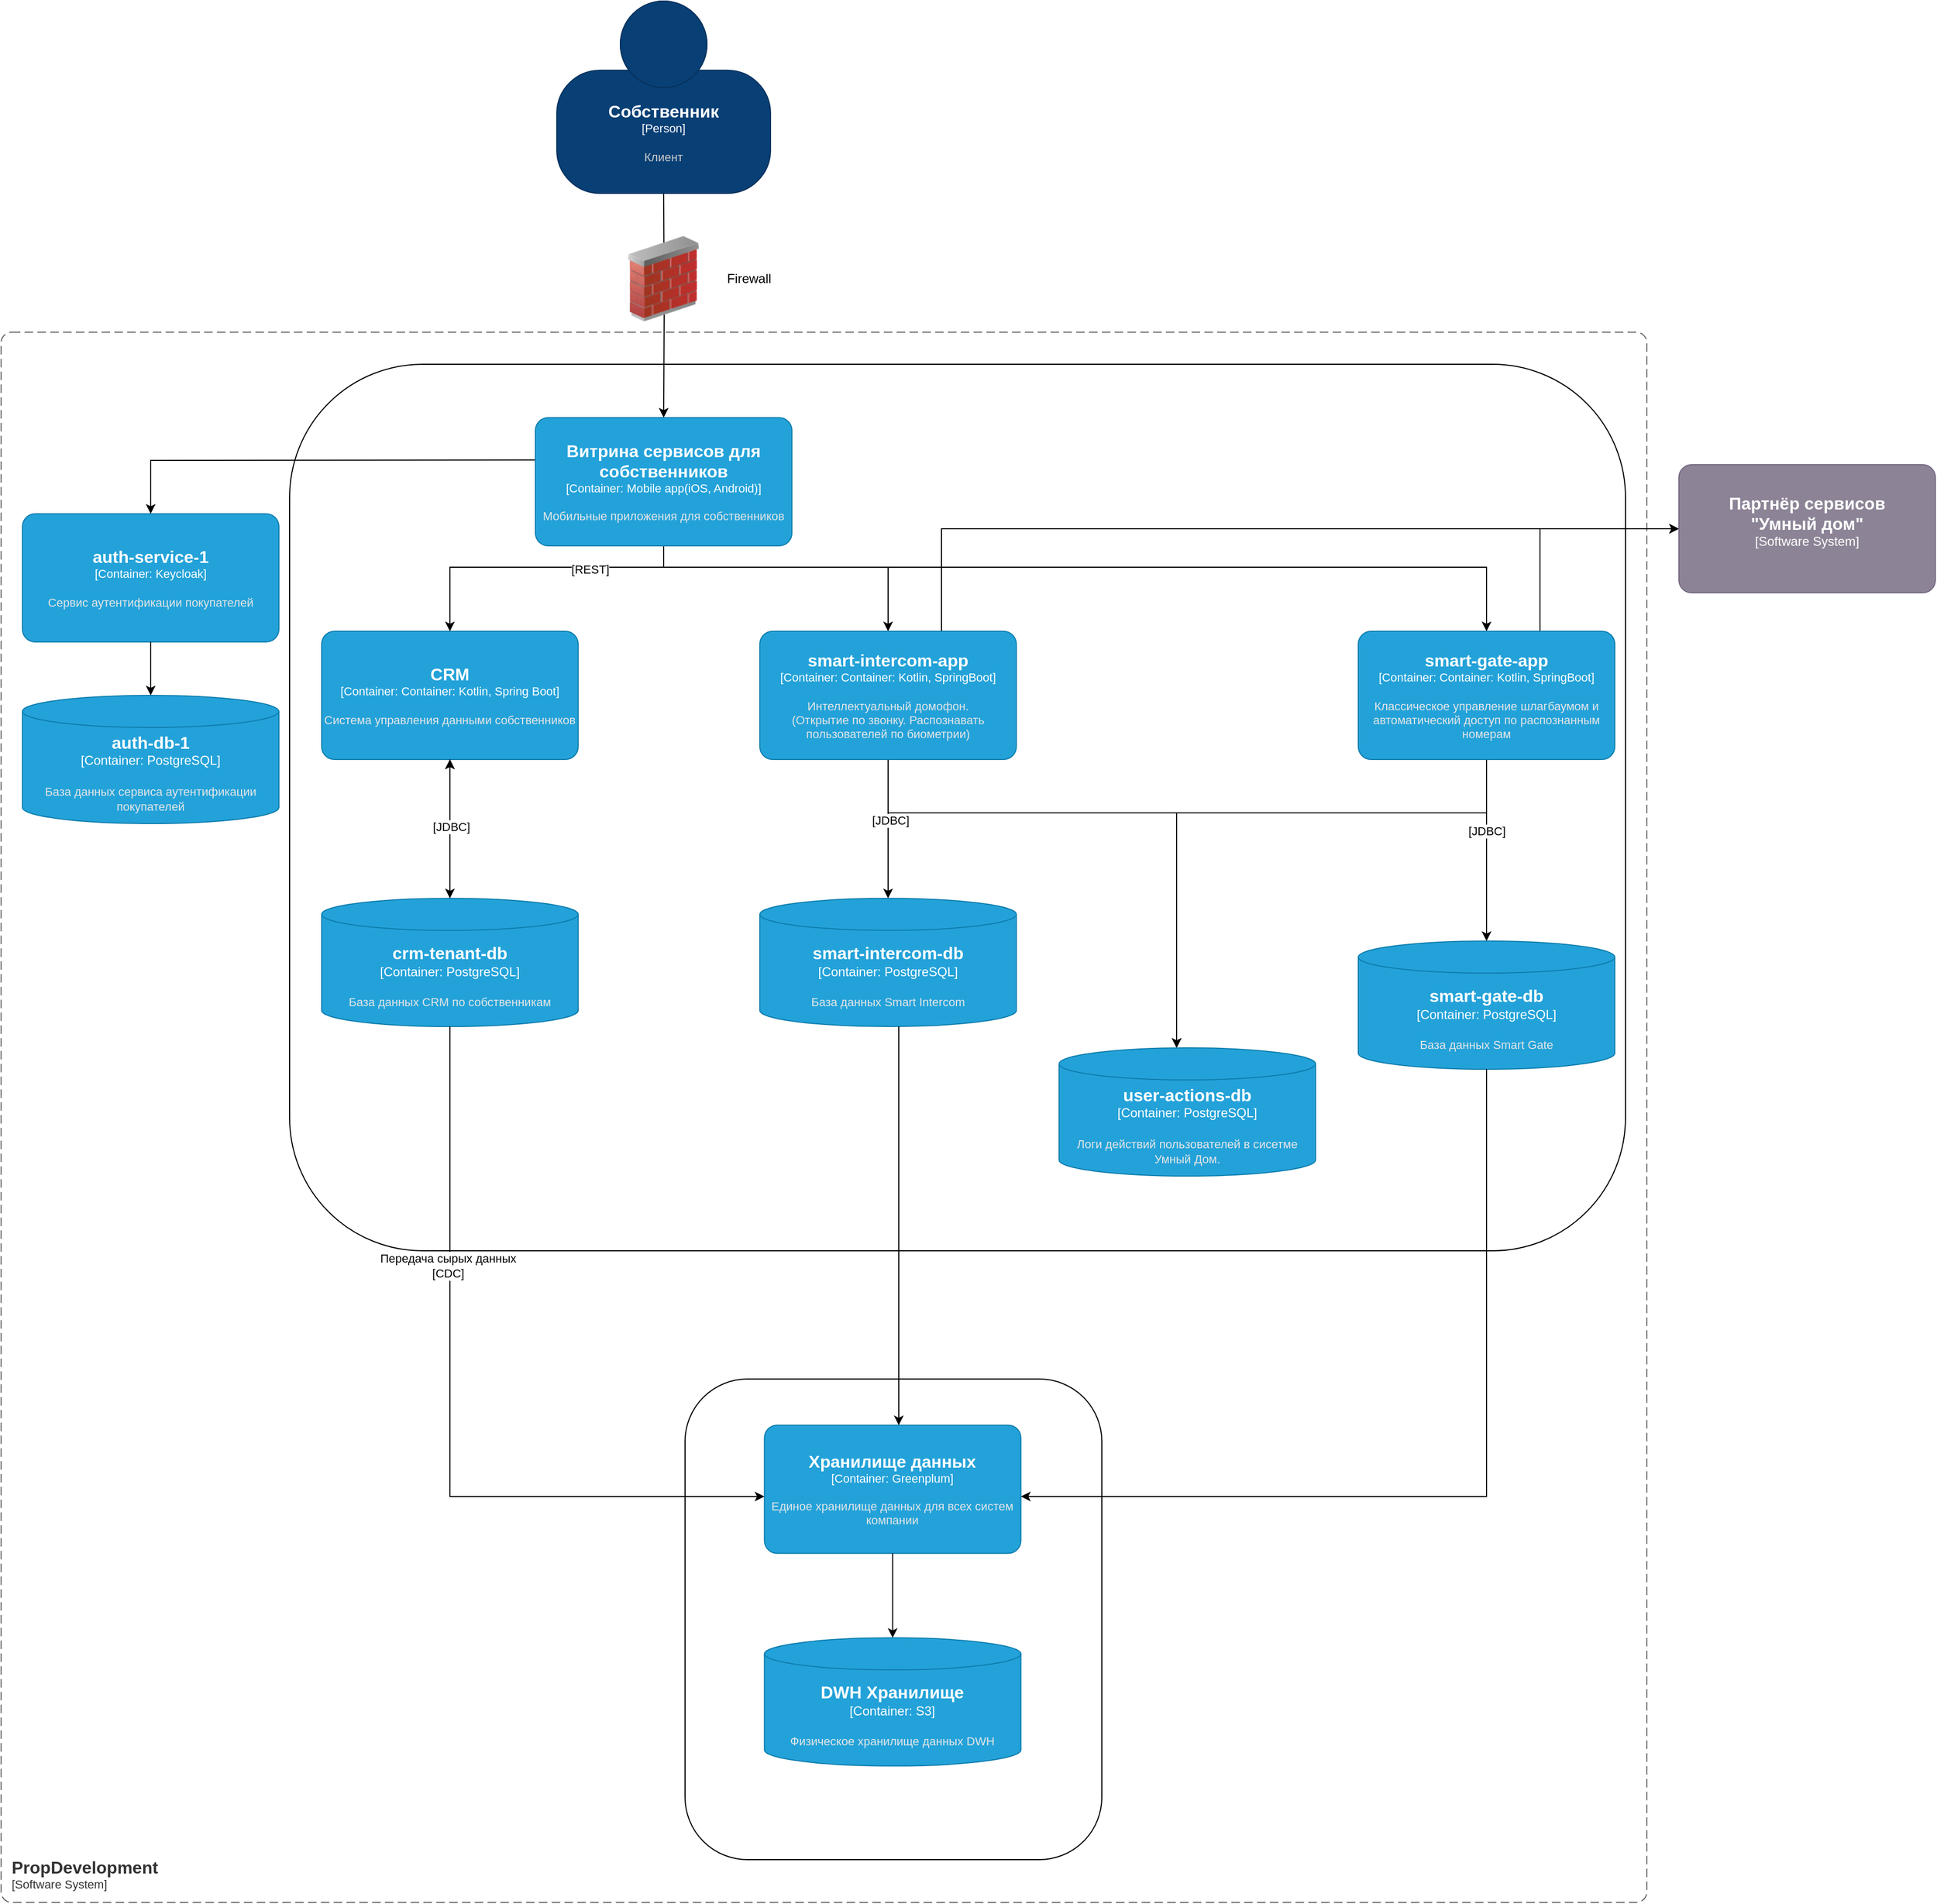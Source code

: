 <?xml version="1.0" encoding="UTF-8"?>
<mxfile version="27.2.0">
  <diagram name="Страница — 1" id="7wpDZ7R7Cqz2rl0AdxME">
    <mxGraphModel dx="2025" dy="1644" grid="1" gridSize="10" guides="1" tooltips="1" connect="1" arrows="1" fold="1" page="1" pageScale="1" pageWidth="827" pageHeight="1169" math="0" shadow="0">
      <root>
        <mxCell id="0" />
        <mxCell id="1" parent="0" />
        <mxCell id="yRMp8iln807b7inEvSOR-3" value="" style="group" vertex="1" connectable="0" parent="1">
          <mxGeometry x="1530" y="1320" width="390" height="450" as="geometry" />
        </mxCell>
        <mxCell id="HwbPbKse9-UZTt6arCgf-4" value="" style="rounded=1;whiteSpace=wrap;html=1;" parent="yRMp8iln807b7inEvSOR-3" vertex="1">
          <mxGeometry width="390" height="450" as="geometry" />
        </mxCell>
        <object placeholders="1" c4Name="Хранилище данных" c4Type="Container" c4Technology="Greenplum" c4Description="Единое хранилище данных для всех систем компании" label="&lt;font style=&quot;font-size: 16px&quot;&gt;&lt;b&gt;%c4Name%&lt;/b&gt;&lt;/font&gt;&lt;div&gt;[%c4Type%: %c4Technology%]&lt;/div&gt;&lt;br&gt;&lt;div&gt;&lt;font style=&quot;font-size: 11px&quot;&gt;&lt;font color=&quot;#E6E6E6&quot;&gt;%c4Description%&lt;/font&gt;&lt;/div&gt;" id="HwbPbKse9-UZTt6arCgf-35">
          <mxCell style="rounded=1;whiteSpace=wrap;html=1;fontSize=11;labelBackgroundColor=none;fillColor=#23A2D9;fontColor=#ffffff;align=center;arcSize=10;strokeColor=#0E7DAD;metaEdit=1;resizable=0;points=[[0.25,0,0],[0.5,0,0],[0.75,0,0],[1,0.25,0],[1,0.5,0],[1,0.75,0],[0.75,1,0],[0.5,1,0],[0.25,1,0],[0,0.75,0],[0,0.5,0],[0,0.25,0]];" parent="yRMp8iln807b7inEvSOR-3" vertex="1">
            <mxGeometry x="74.286" y="43.269" width="240" height="120" as="geometry" />
          </mxCell>
        </object>
        <object placeholders="1" c4Name="DWH Хранилище" c4Type="Container" c4Technology="S3" c4Description="Физическое хранилище данных DWH" label="&lt;font style=&quot;font-size: 16px&quot;&gt;&lt;b&gt;%c4Name%&lt;/b&gt;&lt;/font&gt;&lt;div&gt;[%c4Type%:&amp;nbsp;%c4Technology%]&lt;/div&gt;&lt;br&gt;&lt;div&gt;&lt;font style=&quot;font-size: 11px&quot;&gt;&lt;font color=&quot;#E6E6E6&quot;&gt;%c4Description%&lt;/font&gt;&lt;/div&gt;" id="HwbPbKse9-UZTt6arCgf-36">
          <mxCell style="shape=cylinder3;size=15;whiteSpace=wrap;html=1;boundedLbl=1;rounded=0;labelBackgroundColor=none;fillColor=#23A2D9;fontSize=12;fontColor=#ffffff;align=center;strokeColor=#0E7DAD;metaEdit=1;points=[[0.5,0,0],[1,0.25,0],[1,0.5,0],[1,0.75,0],[0.5,1,0],[0,0.75,0],[0,0.5,0],[0,0.25,0]];resizable=0;" parent="yRMp8iln807b7inEvSOR-3" vertex="1">
            <mxGeometry x="74.286" y="242.308" width="240" height="120" as="geometry" />
          </mxCell>
        </object>
        <mxCell id="HwbPbKse9-UZTt6arCgf-58" style="edgeStyle=orthogonalEdgeStyle;rounded=0;orthogonalLoop=1;jettySize=auto;html=1;entryX=0.5;entryY=0;entryDx=0;entryDy=0;entryPerimeter=0;" parent="yRMp8iln807b7inEvSOR-3" source="HwbPbKse9-UZTt6arCgf-35" target="HwbPbKse9-UZTt6arCgf-36" edge="1">
          <mxGeometry relative="1" as="geometry" />
        </mxCell>
        <mxCell id="HwbPbKse9-UZTt6arCgf-6" value="" style="rounded=1;whiteSpace=wrap;html=1;" parent="1" vertex="1">
          <mxGeometry x="1160" y="370" width="1250" height="830" as="geometry" />
        </mxCell>
        <object placeholders="1" c4Name="CRM" c4Type="Container" c4Technology="Container: Kotlin, Spring Boot" c4Description="Система управления данными собственников" label="&lt;font style=&quot;font-size: 16px&quot;&gt;&lt;b&gt;%c4Name%&lt;/b&gt;&lt;/font&gt;&lt;div&gt;[%c4Type%: %c4Technology%]&lt;/div&gt;&lt;br&gt;&lt;div&gt;&lt;font style=&quot;font-size: 11px&quot;&gt;&lt;font color=&quot;#E6E6E6&quot;&gt;%c4Description%&lt;/font&gt;&lt;/div&gt;" id="HwbPbKse9-UZTt6arCgf-15">
          <mxCell style="rounded=1;whiteSpace=wrap;html=1;fontSize=11;labelBackgroundColor=none;fillColor=#23A2D9;fontColor=#ffffff;align=center;arcSize=10;strokeColor=#0E7DAD;metaEdit=1;resizable=0;points=[[0.25,0,0],[0.5,0,0],[0.75,0,0],[1,0.25,0],[1,0.5,0],[1,0.75,0],[0.75,1,0],[0.5,1,0],[0.25,1,0],[0,0.75,0],[0,0.5,0],[0,0.25,0]];" parent="1" vertex="1">
            <mxGeometry x="1190" y="620" width="240" height="120" as="geometry" />
          </mxCell>
        </object>
        <mxCell id="HwbPbKse9-UZTt6arCgf-118" value="" style="edgeStyle=orthogonalEdgeStyle;rounded=0;orthogonalLoop=1;jettySize=auto;html=1;" parent="1" source="HwbPbKse9-UZTt6arCgf-16" target="HwbPbKse9-UZTt6arCgf-15" edge="1">
          <mxGeometry relative="1" as="geometry" />
        </mxCell>
        <mxCell id="HwbPbKse9-UZTt6arCgf-120" value="" style="edgeStyle=orthogonalEdgeStyle;rounded=0;orthogonalLoop=1;jettySize=auto;html=1;" parent="1" source="HwbPbKse9-UZTt6arCgf-16" target="HwbPbKse9-UZTt6arCgf-15" edge="1">
          <mxGeometry relative="1" as="geometry" />
        </mxCell>
        <object placeholders="1" c4Name="crm-tenant-db" c4Type="Container" c4Technology="PostgreSQL" c4Description="База данных CRM по собственникам" label="&lt;font style=&quot;font-size: 16px&quot;&gt;&lt;b&gt;%c4Name%&lt;/b&gt;&lt;/font&gt;&lt;div&gt;[%c4Type%:&amp;nbsp;%c4Technology%]&lt;/div&gt;&lt;br&gt;&lt;div&gt;&lt;font style=&quot;font-size: 11px&quot;&gt;&lt;font color=&quot;#E6E6E6&quot;&gt;%c4Description%&lt;/font&gt;&lt;/div&gt;" id="HwbPbKse9-UZTt6arCgf-16">
          <mxCell style="shape=cylinder3;size=15;whiteSpace=wrap;html=1;boundedLbl=1;rounded=0;labelBackgroundColor=none;fillColor=#23A2D9;fontSize=12;fontColor=#ffffff;align=center;strokeColor=#0E7DAD;metaEdit=1;points=[[0.5,0,0],[1,0.25,0],[1,0.5,0],[1,0.75,0],[0.5,1,0],[0,0.75,0],[0,0.5,0],[0,0.25,0]];resizable=0;" parent="1" vertex="1">
            <mxGeometry x="1190" y="870" width="240" height="120" as="geometry" />
          </mxCell>
        </object>
        <mxCell id="HwbPbKse9-UZTt6arCgf-19" style="edgeStyle=orthogonalEdgeStyle;rounded=0;orthogonalLoop=1;jettySize=auto;html=1;entryX=0.5;entryY=0;entryDx=0;entryDy=0;entryPerimeter=0;" parent="1" source="HwbPbKse9-UZTt6arCgf-15" target="HwbPbKse9-UZTt6arCgf-16" edge="1">
          <mxGeometry relative="1" as="geometry" />
        </mxCell>
        <mxCell id="HwbPbKse9-UZTt6arCgf-20" value="&lt;div&gt;[JDBC]&lt;/div&gt;" style="edgeLabel;html=1;align=center;verticalAlign=middle;resizable=0;points=[];" parent="HwbPbKse9-UZTt6arCgf-19" connectable="0" vertex="1">
          <mxGeometry x="-0.033" y="1" relative="1" as="geometry">
            <mxPoint as="offset" />
          </mxGeometry>
        </mxCell>
        <mxCell id="HwbPbKse9-UZTt6arCgf-55" style="edgeStyle=orthogonalEdgeStyle;rounded=0;orthogonalLoop=1;jettySize=auto;html=1;" parent="1" source="HwbPbKse9-UZTt6arCgf-16" target="HwbPbKse9-UZTt6arCgf-35" edge="1">
          <mxGeometry relative="1" as="geometry">
            <Array as="points">
              <mxPoint x="1310" y="1430" />
            </Array>
          </mxGeometry>
        </mxCell>
        <mxCell id="HwbPbKse9-UZTt6arCgf-56" value="&lt;div&gt;Передача сырых данных&lt;/div&gt;[CDC]" style="edgeLabel;html=1;align=center;verticalAlign=middle;resizable=0;points=[];" parent="HwbPbKse9-UZTt6arCgf-55" connectable="0" vertex="1">
          <mxGeometry x="-0.392" y="-2" relative="1" as="geometry">
            <mxPoint y="1" as="offset" />
          </mxGeometry>
        </mxCell>
        <mxCell id="HwbPbKse9-UZTt6arCgf-57" style="edgeStyle=orthogonalEdgeStyle;rounded=0;orthogonalLoop=1;jettySize=auto;html=1;entryX=0.5;entryY=0;entryDx=0;entryDy=0;entryPerimeter=0;" parent="1" target="HwbPbKse9-UZTt6arCgf-75" edge="1">
          <mxGeometry relative="1" as="geometry">
            <mxPoint x="1139.92" y="370" as="targetPoint" />
            <mxPoint x="1510" y="210" as="sourcePoint" />
          </mxGeometry>
        </mxCell>
        <object placeholders="1" c4Name="PropDevelopment" c4Type="SystemScopeBoundary" c4Application="Software System" label="&lt;font style=&quot;font-size: 16px&quot;&gt;&lt;b&gt;&lt;div style=&quot;text-align: left&quot;&gt;%c4Name%&lt;/div&gt;&lt;/b&gt;&lt;/font&gt;&lt;div style=&quot;text-align: left&quot;&gt;[%c4Application%]&lt;/div&gt;" id="HwbPbKse9-UZTt6arCgf-61">
          <mxCell style="rounded=1;fontSize=11;whiteSpace=wrap;html=1;dashed=1;arcSize=20;fillColor=none;strokeColor=#666666;fontColor=#333333;labelBackgroundColor=none;align=left;verticalAlign=bottom;labelBorderColor=none;spacingTop=0;spacing=10;dashPattern=8 4;metaEdit=1;rotatable=0;perimeter=rectanglePerimeter;noLabel=0;labelPadding=0;allowArrows=0;connectable=0;expand=0;recursiveResize=0;editable=1;pointerEvents=0;absoluteArcSize=1;points=[[0.25,0,0],[0.5,0,0],[0.75,0,0],[1,0.25,0],[1,0.5,0],[1,0.75,0],[0.75,1,0],[0.5,1,0],[0.25,1,0],[0,0.75,0],[0,0.5,0],[0,0.25,0]];" parent="1" vertex="1">
            <mxGeometry x="890" y="340" width="1540" height="1470" as="geometry" />
          </mxCell>
        </object>
        <object placeholders="1" c4Name="auth-service-1" c4Type="Container" c4Technology="Keycloak" c4Description="Сервис аутентификации покупателей" label="&lt;font style=&quot;font-size: 16px&quot;&gt;&lt;b&gt;%c4Name%&lt;/b&gt;&lt;/font&gt;&lt;div&gt;[%c4Type%: %c4Technology%]&lt;/div&gt;&lt;br&gt;&lt;div&gt;&lt;font style=&quot;font-size: 11px&quot;&gt;&lt;font color=&quot;#E6E6E6&quot;&gt;%c4Description%&lt;/font&gt;&lt;/div&gt;" id="HwbPbKse9-UZTt6arCgf-67">
          <mxCell style="rounded=1;whiteSpace=wrap;html=1;fontSize=11;labelBackgroundColor=none;fillColor=#23A2D9;fontColor=#ffffff;align=center;arcSize=10;strokeColor=#0E7DAD;metaEdit=1;resizable=0;points=[[0.25,0,0],[0.5,0,0],[0.75,0,0],[1,0.25,0],[1,0.5,0],[1,0.75,0],[0.75,1,0],[0.5,1,0],[0.25,1,0],[0,0.75,0],[0,0.5,0],[0,0.25,0]];" parent="1" vertex="1">
            <mxGeometry x="910" y="510" width="240" height="120" as="geometry" />
          </mxCell>
        </object>
        <object placeholders="1" c4Name="auth-db-1" c4Type="Container" c4Technology="PostgreSQL" c4Description="База данных сервиса аутентификации покупателей" label="&lt;font style=&quot;font-size: 16px&quot;&gt;&lt;b&gt;%c4Name%&lt;/b&gt;&lt;/font&gt;&lt;div&gt;[%c4Type%:&amp;nbsp;%c4Technology%]&lt;/div&gt;&lt;br&gt;&lt;div&gt;&lt;font style=&quot;font-size: 11px&quot;&gt;&lt;font color=&quot;#E6E6E6&quot;&gt;%c4Description%&lt;/font&gt;&lt;/div&gt;" id="HwbPbKse9-UZTt6arCgf-70">
          <mxCell style="shape=cylinder3;size=15;whiteSpace=wrap;html=1;boundedLbl=1;rounded=0;labelBackgroundColor=none;fillColor=#23A2D9;fontSize=12;fontColor=#ffffff;align=center;strokeColor=#0E7DAD;metaEdit=1;points=[[0.5,0,0],[1,0.25,0],[1,0.5,0],[1,0.75,0],[0.5,1,0],[0,0.75,0],[0,0.5,0],[0,0.25,0]];resizable=0;" parent="1" vertex="1">
            <mxGeometry x="910" y="680" width="240" height="120" as="geometry" />
          </mxCell>
        </object>
        <mxCell id="HwbPbKse9-UZTt6arCgf-71" style="edgeStyle=orthogonalEdgeStyle;rounded=0;orthogonalLoop=1;jettySize=auto;html=1;entryX=0.5;entryY=0;entryDx=0;entryDy=0;entryPerimeter=0;" parent="1" source="HwbPbKse9-UZTt6arCgf-67" target="HwbPbKse9-UZTt6arCgf-70" edge="1">
          <mxGeometry relative="1" as="geometry" />
        </mxCell>
        <mxCell id="HwbPbKse9-UZTt6arCgf-72" style="edgeStyle=orthogonalEdgeStyle;rounded=0;orthogonalLoop=1;jettySize=auto;html=1;exitX=0.005;exitY=0.33;exitDx=0;exitDy=0;exitPerimeter=0;entryX=0.5;entryY=0;entryDx=0;entryDy=0;entryPerimeter=0;" parent="1" source="HwbPbKse9-UZTt6arCgf-75" target="HwbPbKse9-UZTt6arCgf-67" edge="1">
          <mxGeometry relative="1" as="geometry">
            <mxPoint x="1160" y="535" as="targetPoint" />
            <Array as="points">
              <mxPoint x="1390" y="460" />
              <mxPoint x="1040" y="460" />
            </Array>
          </mxGeometry>
        </mxCell>
        <mxCell id="HwbPbKse9-UZTt6arCgf-73" style="edgeStyle=orthogonalEdgeStyle;rounded=0;orthogonalLoop=1;jettySize=auto;html=1;" parent="1" source="HwbPbKse9-UZTt6arCgf-75" target="HwbPbKse9-UZTt6arCgf-15" edge="1">
          <mxGeometry relative="1" as="geometry">
            <Array as="points">
              <mxPoint x="1510" y="560" />
              <mxPoint x="1310" y="560" />
            </Array>
          </mxGeometry>
        </mxCell>
        <mxCell id="HwbPbKse9-UZTt6arCgf-74" value="[REST]" style="edgeLabel;html=1;align=center;verticalAlign=middle;resizable=0;points=[];" parent="HwbPbKse9-UZTt6arCgf-73" connectable="0" vertex="1">
          <mxGeometry x="-0.358" y="2" relative="1" as="geometry">
            <mxPoint x="1" as="offset" />
          </mxGeometry>
        </mxCell>
        <mxCell id="HwbPbKse9-UZTt6arCgf-133" style="edgeStyle=orthogonalEdgeStyle;rounded=0;orthogonalLoop=1;jettySize=auto;html=1;" parent="1" source="HwbPbKse9-UZTt6arCgf-75" target="HwbPbKse9-UZTt6arCgf-109" edge="1">
          <mxGeometry relative="1" as="geometry">
            <Array as="points">
              <mxPoint x="1510" y="560" />
              <mxPoint x="1720" y="560" />
            </Array>
          </mxGeometry>
        </mxCell>
        <mxCell id="HwbPbKse9-UZTt6arCgf-134" style="edgeStyle=orthogonalEdgeStyle;rounded=0;orthogonalLoop=1;jettySize=auto;html=1;" parent="1" source="HwbPbKse9-UZTt6arCgf-75" target="HwbPbKse9-UZTt6arCgf-110" edge="1">
          <mxGeometry relative="1" as="geometry">
            <Array as="points">
              <mxPoint x="1510" y="560" />
              <mxPoint x="2280" y="560" />
            </Array>
          </mxGeometry>
        </mxCell>
        <object placeholders="1" c4Name="Витрина сервисов для собственников" c4Type="Container" c4Technology="Mobile app(iOS, Android)" c4Description="Мобильные приложения для собственников" label="&lt;font style=&quot;font-size: 16px&quot;&gt;&lt;b&gt;%c4Name%&lt;/b&gt;&lt;/font&gt;&lt;div&gt;[%c4Type%: %c4Technology%]&lt;/div&gt;&lt;br&gt;&lt;div&gt;&lt;font style=&quot;font-size: 11px&quot;&gt;&lt;font color=&quot;#E6E6E6&quot;&gt;%c4Description%&lt;/font&gt;&lt;/div&gt;" id="HwbPbKse9-UZTt6arCgf-75">
          <mxCell style="rounded=1;whiteSpace=wrap;html=1;fontSize=11;labelBackgroundColor=none;fillColor=#23A2D9;fontColor=#ffffff;align=center;arcSize=10;strokeColor=#0E7DAD;metaEdit=1;resizable=0;points=[[0.25,0,0],[0.5,0,0],[0.75,0,0],[1,0.25,0],[1,0.5,0],[1,0.75,0],[0.75,1,0],[0.5,1,0],[0.25,1,0],[0,0.75,0],[0,0.5,0],[0,0.25,0]];" parent="1" vertex="1">
            <mxGeometry x="1390" y="420" width="240" height="120" as="geometry" />
          </mxCell>
        </object>
        <mxCell id="HwbPbKse9-UZTt6arCgf-90" value="" style="image;html=1;image=img/lib/clip_art/networking/Firewall_02_128x128.png" parent="1" vertex="1">
          <mxGeometry x="1470" y="250" width="80" height="80" as="geometry" />
        </mxCell>
        <mxCell id="HwbPbKse9-UZTt6arCgf-92" value="Firewall" style="text;html=1;align=center;verticalAlign=middle;whiteSpace=wrap;rounded=0;" parent="1" vertex="1">
          <mxGeometry x="1560" y="275" width="60" height="30" as="geometry" />
        </mxCell>
        <object placeholders="1" c4Name="Собственник" c4Type="Person" c4Description="Клиент" label="&lt;font style=&quot;font-size: 16px&quot;&gt;&lt;b&gt;%c4Name%&lt;/b&gt;&lt;/font&gt;&lt;div&gt;[%c4Type%]&lt;/div&gt;&lt;br&gt;&lt;div&gt;&lt;font style=&quot;font-size: 11px&quot;&gt;&lt;font color=&quot;#cccccc&quot;&gt;%c4Description%&lt;/font&gt;&lt;/div&gt;" id="HwbPbKse9-UZTt6arCgf-108">
          <mxCell style="html=1;fontSize=11;dashed=0;whiteSpace=wrap;fillColor=#083F75;strokeColor=#06315C;fontColor=#ffffff;shape=mxgraph.c4.person2;align=center;metaEdit=1;points=[[0.5,0,0],[1,0.5,0],[1,0.75,0],[0.75,1,0],[0.5,1,0],[0.25,1,0],[0,0.75,0],[0,0.5,0]];resizable=0;" parent="1" vertex="1">
            <mxGeometry x="1410" y="30" width="200" height="180" as="geometry" />
          </mxCell>
        </object>
        <mxCell id="HwbPbKse9-UZTt6arCgf-116" style="edgeStyle=orthogonalEdgeStyle;rounded=0;orthogonalLoop=1;jettySize=auto;html=1;" parent="1" source="HwbPbKse9-UZTt6arCgf-109" target="HwbPbKse9-UZTt6arCgf-115" edge="1">
          <mxGeometry relative="1" as="geometry" />
        </mxCell>
        <mxCell id="HwbPbKse9-UZTt6arCgf-119" value="&lt;span style=&quot;color: rgba(0, 0, 0, 0); font-family: monospace; font-size: 0px; text-align: start; background-color: rgb(27, 29, 30);&quot;&gt;%3CmxGraphModel%3E%3Croot%3E%3CmxCell%20id%3D%220%22%2F%3E%3CmxCell%20id%3D%221%22%20parent%3D%220%22%2F%3E%3CmxCell%20id%3D%222%22%20value%3D%22%26lt%3Bdiv%26gt%3B%5BJDBC%5D%26lt%3B%2Fdiv%26gt%3B%22%20style%3D%22edgeLabel%3Bhtml%3D1%3Balign%3Dcenter%3BverticalAlign%3Dmiddle%3Bresizable%3D0%3Bpoints%3D%5B%5D%3B%22%20connectable%3D%220%22%20vertex%3D%221%22%20parent%3D%221%22%3E%3CmxGeometry%20x%3D%221730%22%20y%3D%22831.0%22%20as%3D%22geometry%22%2F%3E%3C%2FmxCell%3E%3C%2Froot%3E%3C%2FmxGraphModel%3E&lt;/span&gt;" style="edgeLabel;html=1;align=center;verticalAlign=middle;resizable=0;points=[];" parent="HwbPbKse9-UZTt6arCgf-116" vertex="1" connectable="0">
          <mxGeometry x="-0.229" y="-5" relative="1" as="geometry">
            <mxPoint as="offset" />
          </mxGeometry>
        </mxCell>
        <mxCell id="HwbPbKse9-UZTt6arCgf-121" value="[JDBC]" style="edgeLabel;html=1;align=center;verticalAlign=middle;resizable=0;points=[];" parent="HwbPbKse9-UZTt6arCgf-116" vertex="1" connectable="0">
          <mxGeometry x="-0.133" y="2" relative="1" as="geometry">
            <mxPoint as="offset" />
          </mxGeometry>
        </mxCell>
        <mxCell id="HwbPbKse9-UZTt6arCgf-126" style="edgeStyle=orthogonalEdgeStyle;rounded=0;orthogonalLoop=1;jettySize=auto;html=1;" parent="1" source="HwbPbKse9-UZTt6arCgf-109" target="HwbPbKse9-UZTt6arCgf-123" edge="1">
          <mxGeometry relative="1" as="geometry">
            <Array as="points">
              <mxPoint x="1720" y="790" />
              <mxPoint x="1990" y="790" />
            </Array>
          </mxGeometry>
        </mxCell>
        <mxCell id="HwbPbKse9-UZTt6arCgf-135" style="edgeStyle=orthogonalEdgeStyle;rounded=0;orthogonalLoop=1;jettySize=auto;html=1;" parent="1" source="HwbPbKse9-UZTt6arCgf-109" target="HwbPbKse9-UZTt6arCgf-111" edge="1">
          <mxGeometry relative="1" as="geometry">
            <Array as="points">
              <mxPoint x="1770" y="524" />
            </Array>
          </mxGeometry>
        </mxCell>
        <object placeholders="1" c4Name="smart-intercom-app" c4Type="Container" c4Technology="Container: Kotlin, SpringBoot" c4Description="Интеллектуальный домофон. &#xa;(Открытие по звонку. Распознавать пользователей по биометрии)" label="&lt;font style=&quot;font-size: 16px&quot;&gt;&lt;b&gt;%c4Name%&lt;/b&gt;&lt;/font&gt;&lt;div&gt;[%c4Type%: %c4Technology%]&lt;/div&gt;&lt;br&gt;&lt;div&gt;&lt;font style=&quot;font-size: 11px&quot;&gt;&lt;font color=&quot;#E6E6E6&quot;&gt;%c4Description%&lt;/font&gt;&lt;/div&gt;" id="HwbPbKse9-UZTt6arCgf-109">
          <mxCell style="rounded=1;whiteSpace=wrap;html=1;fontSize=11;labelBackgroundColor=none;fillColor=#23A2D9;fontColor=#ffffff;align=center;arcSize=10;strokeColor=#0E7DAD;metaEdit=1;resizable=0;points=[[0.25,0,0],[0.5,0,0],[0.75,0,0],[1,0.25,0],[1,0.5,0],[1,0.75,0],[0.75,1,0],[0.5,1,0],[0.25,1,0],[0,0.75,0],[0,0.5,0],[0,0.25,0]];" parent="1" vertex="1">
            <mxGeometry x="1600" y="620" width="240" height="120" as="geometry" />
          </mxCell>
        </object>
        <mxCell id="HwbPbKse9-UZTt6arCgf-117" style="edgeStyle=orthogonalEdgeStyle;rounded=0;orthogonalLoop=1;jettySize=auto;html=1;" parent="1" source="HwbPbKse9-UZTt6arCgf-110" target="HwbPbKse9-UZTt6arCgf-114" edge="1">
          <mxGeometry relative="1" as="geometry" />
        </mxCell>
        <mxCell id="HwbPbKse9-UZTt6arCgf-122" value="[JDBC]" style="edgeLabel;html=1;align=center;verticalAlign=middle;resizable=0;points=[];" parent="HwbPbKse9-UZTt6arCgf-117" vertex="1" connectable="0">
          <mxGeometry x="-0.257" y="2" relative="1" as="geometry">
            <mxPoint x="-2" y="4" as="offset" />
          </mxGeometry>
        </mxCell>
        <mxCell id="HwbPbKse9-UZTt6arCgf-125" style="edgeStyle=orthogonalEdgeStyle;rounded=0;orthogonalLoop=1;jettySize=auto;html=1;" parent="1" source="HwbPbKse9-UZTt6arCgf-110" target="HwbPbKse9-UZTt6arCgf-123" edge="1">
          <mxGeometry relative="1" as="geometry">
            <Array as="points">
              <mxPoint x="2280" y="790" />
              <mxPoint x="1990" y="790" />
            </Array>
          </mxGeometry>
        </mxCell>
        <mxCell id="HwbPbKse9-UZTt6arCgf-136" style="edgeStyle=orthogonalEdgeStyle;rounded=0;orthogonalLoop=1;jettySize=auto;html=1;" parent="1" source="HwbPbKse9-UZTt6arCgf-110" target="HwbPbKse9-UZTt6arCgf-111" edge="1">
          <mxGeometry relative="1" as="geometry">
            <Array as="points">
              <mxPoint x="2330" y="524" />
            </Array>
          </mxGeometry>
        </mxCell>
        <object placeholders="1" c4Name="smart-gate-app" c4Type="Container" c4Technology="Container: Kotlin, SpringBoot" c4Description="Классическое управление шлагбаумом и автоматический доступ по распознанным номерам" label="&lt;font style=&quot;font-size: 16px&quot;&gt;&lt;b&gt;%c4Name%&lt;/b&gt;&lt;/font&gt;&lt;div&gt;[%c4Type%: %c4Technology%]&lt;/div&gt;&lt;br&gt;&lt;div&gt;&lt;font style=&quot;font-size: 11px&quot;&gt;&lt;font color=&quot;#E6E6E6&quot;&gt;%c4Description%&lt;/font&gt;&lt;/div&gt;" id="HwbPbKse9-UZTt6arCgf-110">
          <mxCell style="rounded=1;whiteSpace=wrap;html=1;fontSize=11;labelBackgroundColor=none;fillColor=#23A2D9;fontColor=#ffffff;align=center;arcSize=10;strokeColor=#0E7DAD;metaEdit=1;resizable=0;points=[[0.25,0,0],[0.5,0,0],[0.75,0,0],[1,0.25,0],[1,0.5,0],[1,0.75,0],[0.75,1,0],[0.5,1,0],[0.25,1,0],[0,0.75,0],[0,0.5,0],[0,0.25,0]];" parent="1" vertex="1">
            <mxGeometry x="2160" y="620" width="240" height="120" as="geometry" />
          </mxCell>
        </object>
        <object placeholders="1" c4Name="Партнёр сервисов &#xa;&quot;Умный дом&quot;" c4Type="Software System" c4Description="" label="&lt;font style=&quot;font-size: 16px&quot;&gt;&lt;b&gt;%c4Name%&lt;/b&gt;&lt;/font&gt;&lt;div&gt;[%c4Type%]&lt;/div&gt;&lt;br&gt;&lt;div&gt;&lt;font style=&quot;font-size: 11px&quot;&gt;&lt;font color=&quot;#cccccc&quot;&gt;%c4Description%&lt;/font&gt;&lt;/div&gt;" id="HwbPbKse9-UZTt6arCgf-111">
          <mxCell style="rounded=1;whiteSpace=wrap;html=1;labelBackgroundColor=none;fillColor=#8C8496;fontColor=#ffffff;align=center;arcSize=10;strokeColor=#736782;metaEdit=1;resizable=0;points=[[0.25,0,0],[0.5,0,0],[0.75,0,0],[1,0.25,0],[1,0.5,0],[1,0.75,0],[0.75,1,0],[0.5,1,0],[0.25,1,0],[0,0.75,0],[0,0.5,0],[0,0.25,0]];" parent="1" vertex="1">
            <mxGeometry x="2460" y="464" width="240" height="120" as="geometry" />
          </mxCell>
        </object>
        <object placeholders="1" c4Name="smart-gate-db" c4Type="Container" c4Technology="PostgreSQL" c4Description="База данных Smart Gate" label="&lt;font style=&quot;font-size: 16px&quot;&gt;&lt;b&gt;%c4Name%&lt;/b&gt;&lt;/font&gt;&lt;div&gt;[%c4Type%:&amp;nbsp;%c4Technology%]&lt;/div&gt;&lt;br&gt;&lt;div&gt;&lt;font style=&quot;font-size: 11px&quot;&gt;&lt;font color=&quot;#E6E6E6&quot;&gt;%c4Description%&lt;/font&gt;&lt;/div&gt;" id="HwbPbKse9-UZTt6arCgf-114">
          <mxCell style="shape=cylinder3;size=15;whiteSpace=wrap;html=1;boundedLbl=1;rounded=0;labelBackgroundColor=none;fillColor=#23A2D9;fontSize=12;fontColor=#ffffff;align=center;strokeColor=#0E7DAD;metaEdit=1;points=[[0.5,0,0],[1,0.25,0],[1,0.5,0],[1,0.75,0],[0.5,1,0],[0,0.75,0],[0,0.5,0],[0,0.25,0]];resizable=0;" parent="1" vertex="1">
            <mxGeometry x="2160" y="910" width="240" height="120" as="geometry" />
          </mxCell>
        </object>
        <object placeholders="1" c4Name="smart-intercom-db" c4Type="Container" c4Technology="PostgreSQL" c4Description="База данных Smart Intercom" label="&lt;font style=&quot;font-size: 16px&quot;&gt;&lt;b&gt;%c4Name%&lt;/b&gt;&lt;/font&gt;&lt;div&gt;[%c4Type%:&amp;nbsp;%c4Technology%]&lt;/div&gt;&lt;br&gt;&lt;div&gt;&lt;font style=&quot;font-size: 11px&quot;&gt;&lt;font color=&quot;#E6E6E6&quot;&gt;%c4Description%&lt;/font&gt;&lt;/div&gt;" id="HwbPbKse9-UZTt6arCgf-115">
          <mxCell style="shape=cylinder3;size=15;whiteSpace=wrap;html=1;boundedLbl=1;rounded=0;labelBackgroundColor=none;fillColor=#23A2D9;fontSize=12;fontColor=#ffffff;align=center;strokeColor=#0E7DAD;metaEdit=1;points=[[0.5,0,0],[1,0.25,0],[1,0.5,0],[1,0.75,0],[0.5,1,0],[0,0.75,0],[0,0.5,0],[0,0.25,0]];resizable=0;" parent="1" vertex="1">
            <mxGeometry x="1600" y="870" width="240" height="120" as="geometry" />
          </mxCell>
        </object>
        <object placeholders="1" c4Name="user-actions-db" c4Type="Container" c4Technology="PostgreSQL" c4Description="Логи действий пользователей в сисетме Умный Дом. " label="&lt;font style=&quot;font-size: 16px&quot;&gt;&lt;b&gt;%c4Name%&lt;/b&gt;&lt;/font&gt;&lt;div&gt;[%c4Type%:&amp;nbsp;%c4Technology%]&lt;/div&gt;&lt;br&gt;&lt;div&gt;&lt;font style=&quot;font-size: 11px&quot;&gt;&lt;font color=&quot;#E6E6E6&quot;&gt;%c4Description%&lt;/font&gt;&lt;/div&gt;" id="HwbPbKse9-UZTt6arCgf-123">
          <mxCell style="shape=cylinder3;size=15;whiteSpace=wrap;html=1;boundedLbl=1;rounded=0;labelBackgroundColor=none;fillColor=#23A2D9;fontSize=12;fontColor=#ffffff;align=center;strokeColor=#0E7DAD;metaEdit=1;points=[[0.5,0,0],[1,0.25,0],[1,0.5,0],[1,0.75,0],[0.5,1,0],[0,0.75,0],[0,0.5,0],[0,0.25,0]];resizable=0;" parent="1" vertex="1">
            <mxGeometry x="1880" y="1010" width="240" height="120" as="geometry" />
          </mxCell>
        </object>
        <mxCell id="HwbPbKse9-UZTt6arCgf-131" style="edgeStyle=orthogonalEdgeStyle;rounded=0;orthogonalLoop=1;jettySize=auto;html=1;" parent="1" source="HwbPbKse9-UZTt6arCgf-115" target="HwbPbKse9-UZTt6arCgf-35" edge="1">
          <mxGeometry relative="1" as="geometry">
            <Array as="points">
              <mxPoint x="1730" y="1030" />
              <mxPoint x="1730" y="1030" />
            </Array>
          </mxGeometry>
        </mxCell>
        <mxCell id="HwbPbKse9-UZTt6arCgf-132" style="edgeStyle=orthogonalEdgeStyle;rounded=0;orthogonalLoop=1;jettySize=auto;html=1;" parent="1" source="HwbPbKse9-UZTt6arCgf-114" target="HwbPbKse9-UZTt6arCgf-35" edge="1">
          <mxGeometry relative="1" as="geometry">
            <Array as="points">
              <mxPoint x="2280" y="1430" />
            </Array>
          </mxGeometry>
        </mxCell>
      </root>
    </mxGraphModel>
  </diagram>
</mxfile>
